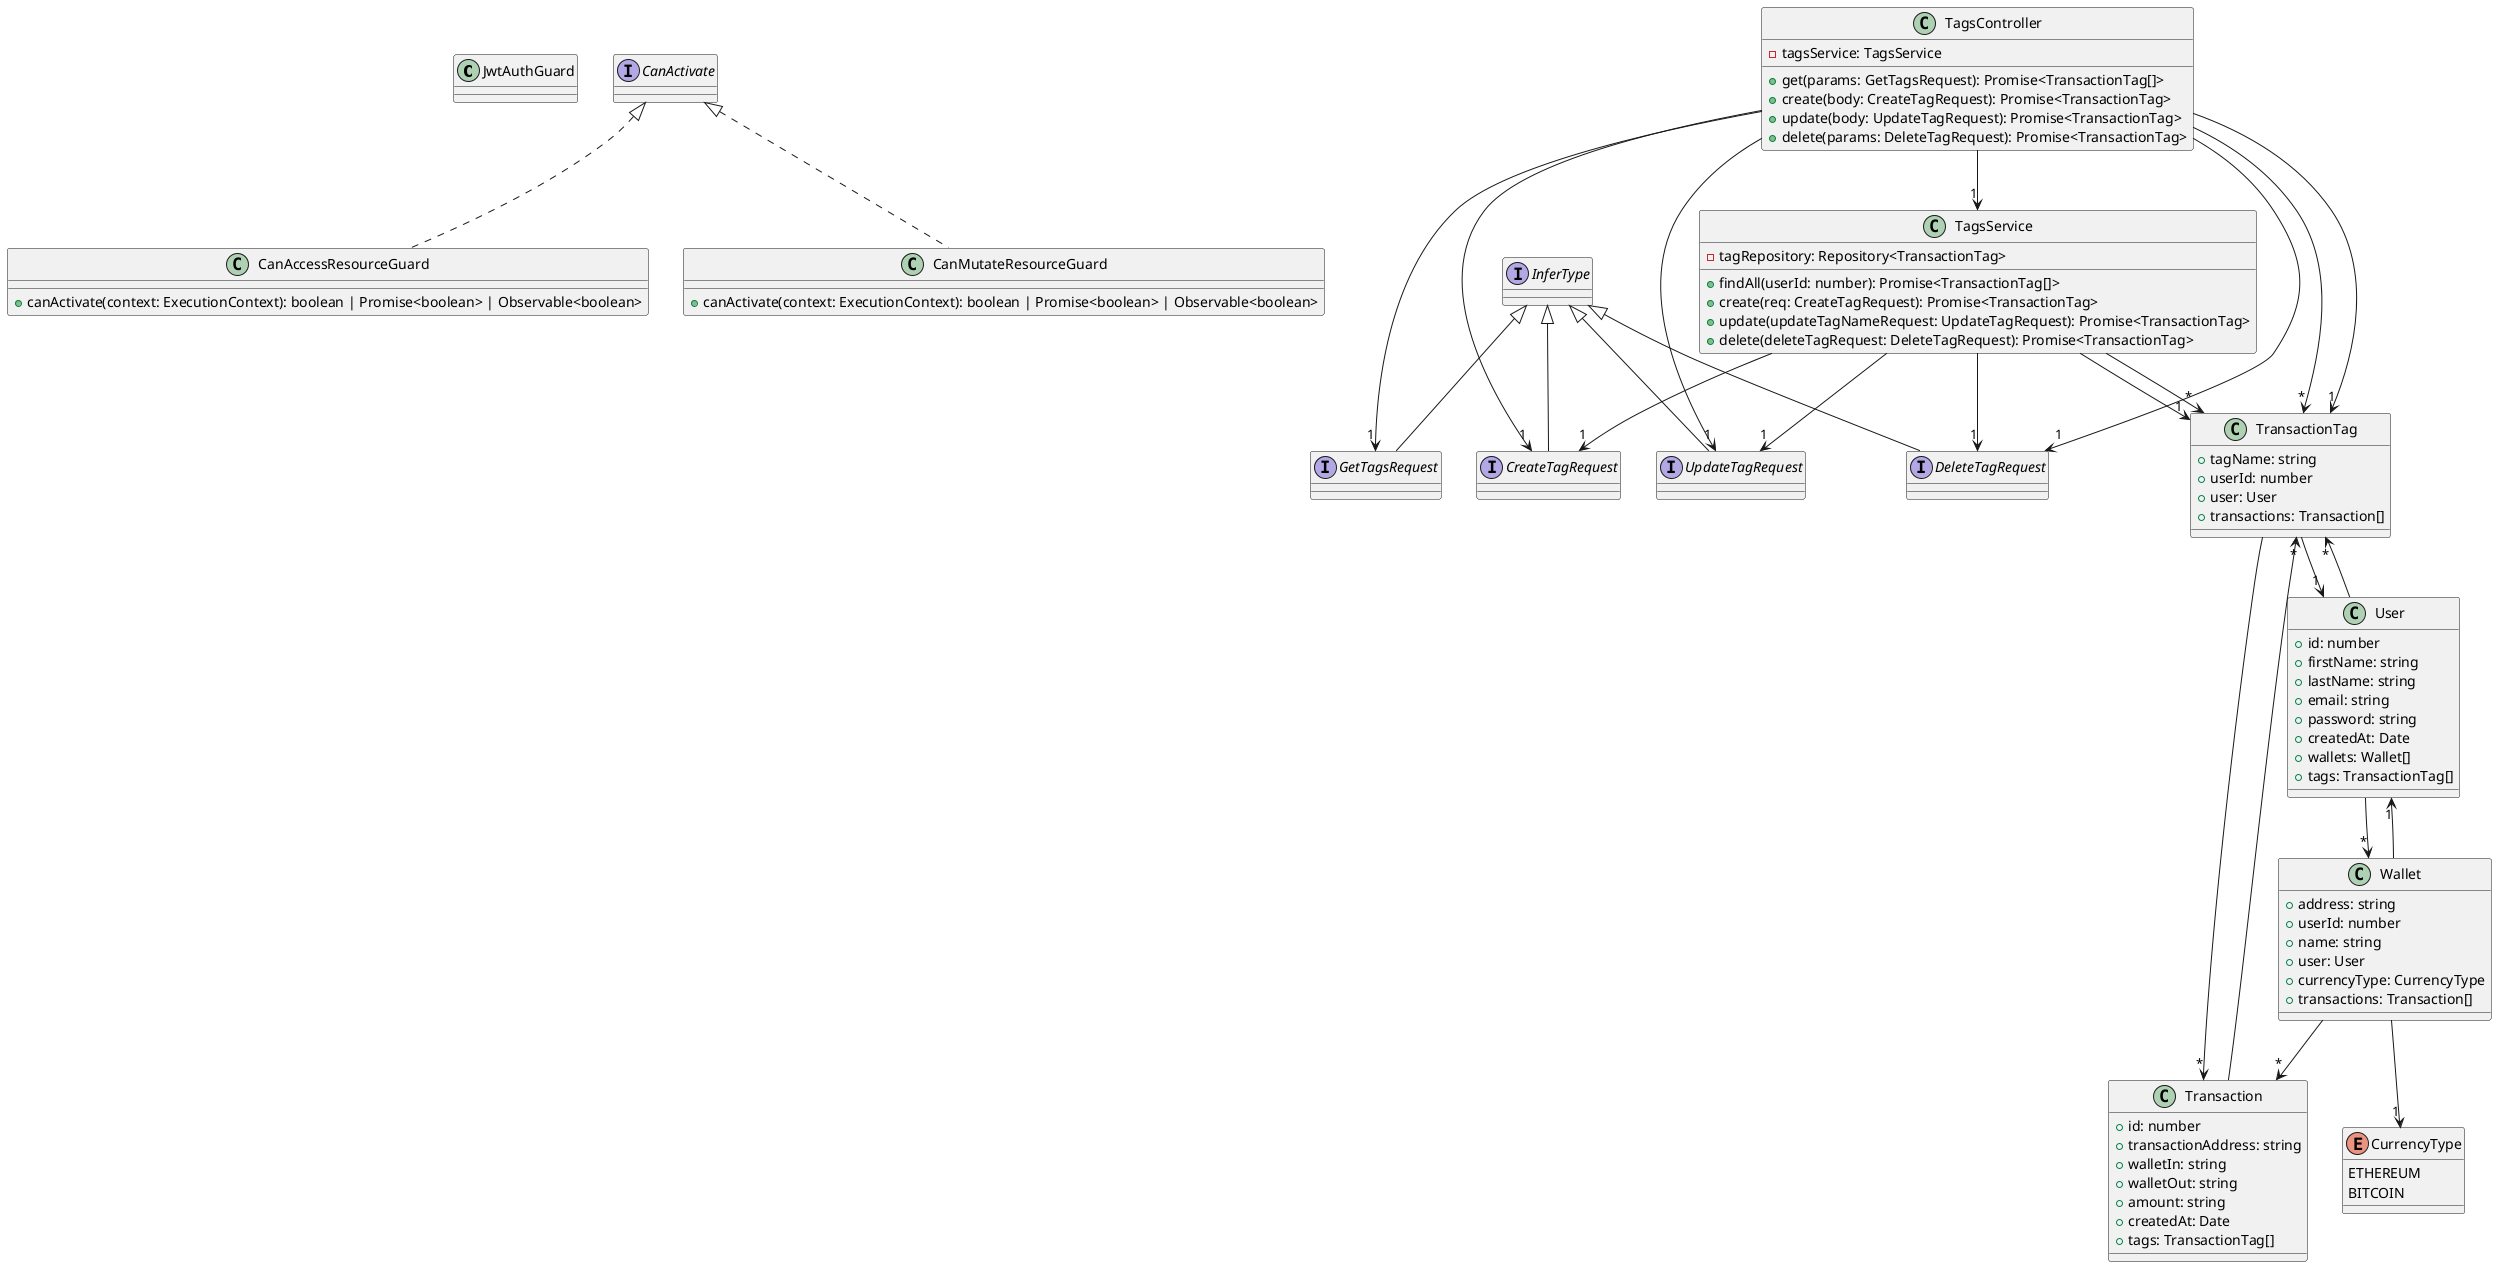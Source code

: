 @startuml
class JwtAuthGuard
class CanAccessResourceGuard implements CanActivate {
    +canActivate(context: ExecutionContext): boolean | Promise<boolean> | Observable<boolean>
}
interface GetTagsRequest extends InferType
interface CreateTagRequest extends InferType
interface UpdateTagRequest extends InferType
interface DeleteTagRequest extends InferType
class Transaction {
    +id: number
    +transactionAddress: string
    +walletIn: string
    +walletOut: string
    +amount: string
    +createdAt: Date
    +tags: TransactionTag[]
}
enum CurrencyType {
    ETHEREUM
    BITCOIN
}
class Wallet {
    +address: string
    +userId: number
    +name: string
    +user: User
    +currencyType: CurrencyType
    +transactions: Transaction[]
}
class User {
    +id: number
    +firstName: string
    +lastName: string
    +email: string
    +password: string
    +createdAt: Date
    +wallets: Wallet[]
    +tags: TransactionTag[]
}
class TransactionTag {
    +tagName: string
    +userId: number
    +user: User
    +transactions: Transaction[]
}
class TagsService {
    -tagRepository: Repository<TransactionTag>
    +findAll(userId: number): Promise<TransactionTag[]>
    +create(req: CreateTagRequest): Promise<TransactionTag>
    +update(updateTagNameRequest: UpdateTagRequest): Promise<TransactionTag>
    +delete(deleteTagRequest: DeleteTagRequest): Promise<TransactionTag>
}
class CanMutateResourceGuard implements CanActivate {
    +canActivate(context: ExecutionContext): boolean | Promise<boolean> | Observable<boolean>
}
class TagsController {
    -tagsService: TagsService
    +get(params: GetTagsRequest): Promise<TransactionTag[]>
    +create(body: CreateTagRequest): Promise<TransactionTag>
    +update(body: UpdateTagRequest): Promise<TransactionTag>
    +delete(params: DeleteTagRequest): Promise<TransactionTag>
}
Transaction --> "*" TransactionTag
Wallet --> "1" User
Wallet --> "1" CurrencyType
Wallet --> "*" Transaction
User --> "*" Wallet
User --> "*" TransactionTag
TransactionTag --> "1" User
TransactionTag --> "*" Transaction
TagsService --> "1" TransactionTag
TagsService --> "*" TransactionTag
TagsService --> "1" CreateTagRequest
TagsService --> "1" UpdateTagRequest
TagsService --> "1" DeleteTagRequest
TagsController --> "1" TagsService
TagsController --> "1" GetTagsRequest
TagsController --> "*" TransactionTag
TagsController --> "1" CreateTagRequest
TagsController --> "1" TransactionTag
TagsController --> "1" UpdateTagRequest
TagsController --> "1" DeleteTagRequest
@enduml